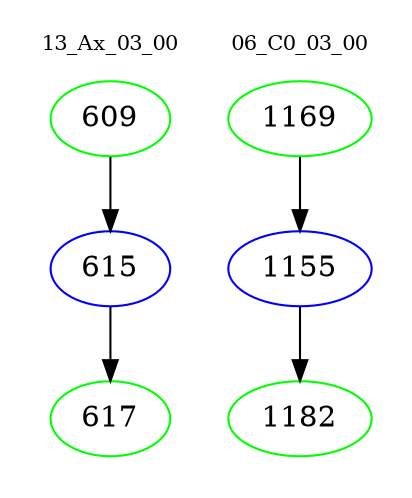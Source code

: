 digraph{
subgraph cluster_0 {
color = white
label = "13_Ax_03_00";
fontsize=10;
T0_609 [label="609", color="green"]
T0_609 -> T0_615 [color="black"]
T0_615 [label="615", color="blue"]
T0_615 -> T0_617 [color="black"]
T0_617 [label="617", color="green"]
}
subgraph cluster_1 {
color = white
label = "06_C0_03_00";
fontsize=10;
T1_1169 [label="1169", color="green"]
T1_1169 -> T1_1155 [color="black"]
T1_1155 [label="1155", color="blue"]
T1_1155 -> T1_1182 [color="black"]
T1_1182 [label="1182", color="green"]
}
}

